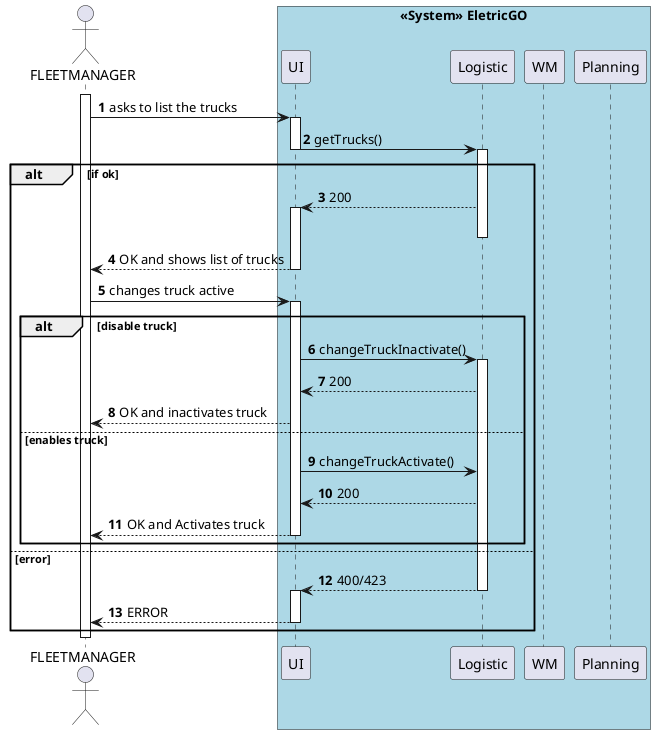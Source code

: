 @startuml Sequence Diagram
autonumber

actor FLEETMANAGER as LM

activate LM
box "<<System>> EletricGO" #LightBlue
'participant "<<System>> EletricGO" as E
participant "UI" as UI
participant "Logistic" as LOGI
participant "WM" as WM
participant "Planning" as PLAN
end box

    
            LM -> UI: asks to list the trucks
            activate UI
            UI -> LOGI: getTrucks()
            deactivate UI
            activate LOGI
            alt if ok

                LOGI --> UI: 200  
                activate UI 
                deactivate LOGI
                LM <-- UI: OK and shows list of trucks
deactivate UI
            LM -> UI: changes truck active 
            activate UI

            alt disable truck
            UI -> LOGI: changeTruckInactivate()
            activate LOGI

            LOGI --> UI: 200

                LM <-- UI: OK and inactivates truck

            else enables truck
             UI -> LOGI: changeTruckActivate()


            LOGI --> UI: 200

                LM <-- UI: OK and Activates truck
                deactivate UI
            end alt 

            else error
                UI <-- LOGI: 400/423
                deactivate LOGI
                activate UI

                LM <-- UI: ERROR
                deactivate UI

                end alt
            


                deactivate LM

                @enduml
